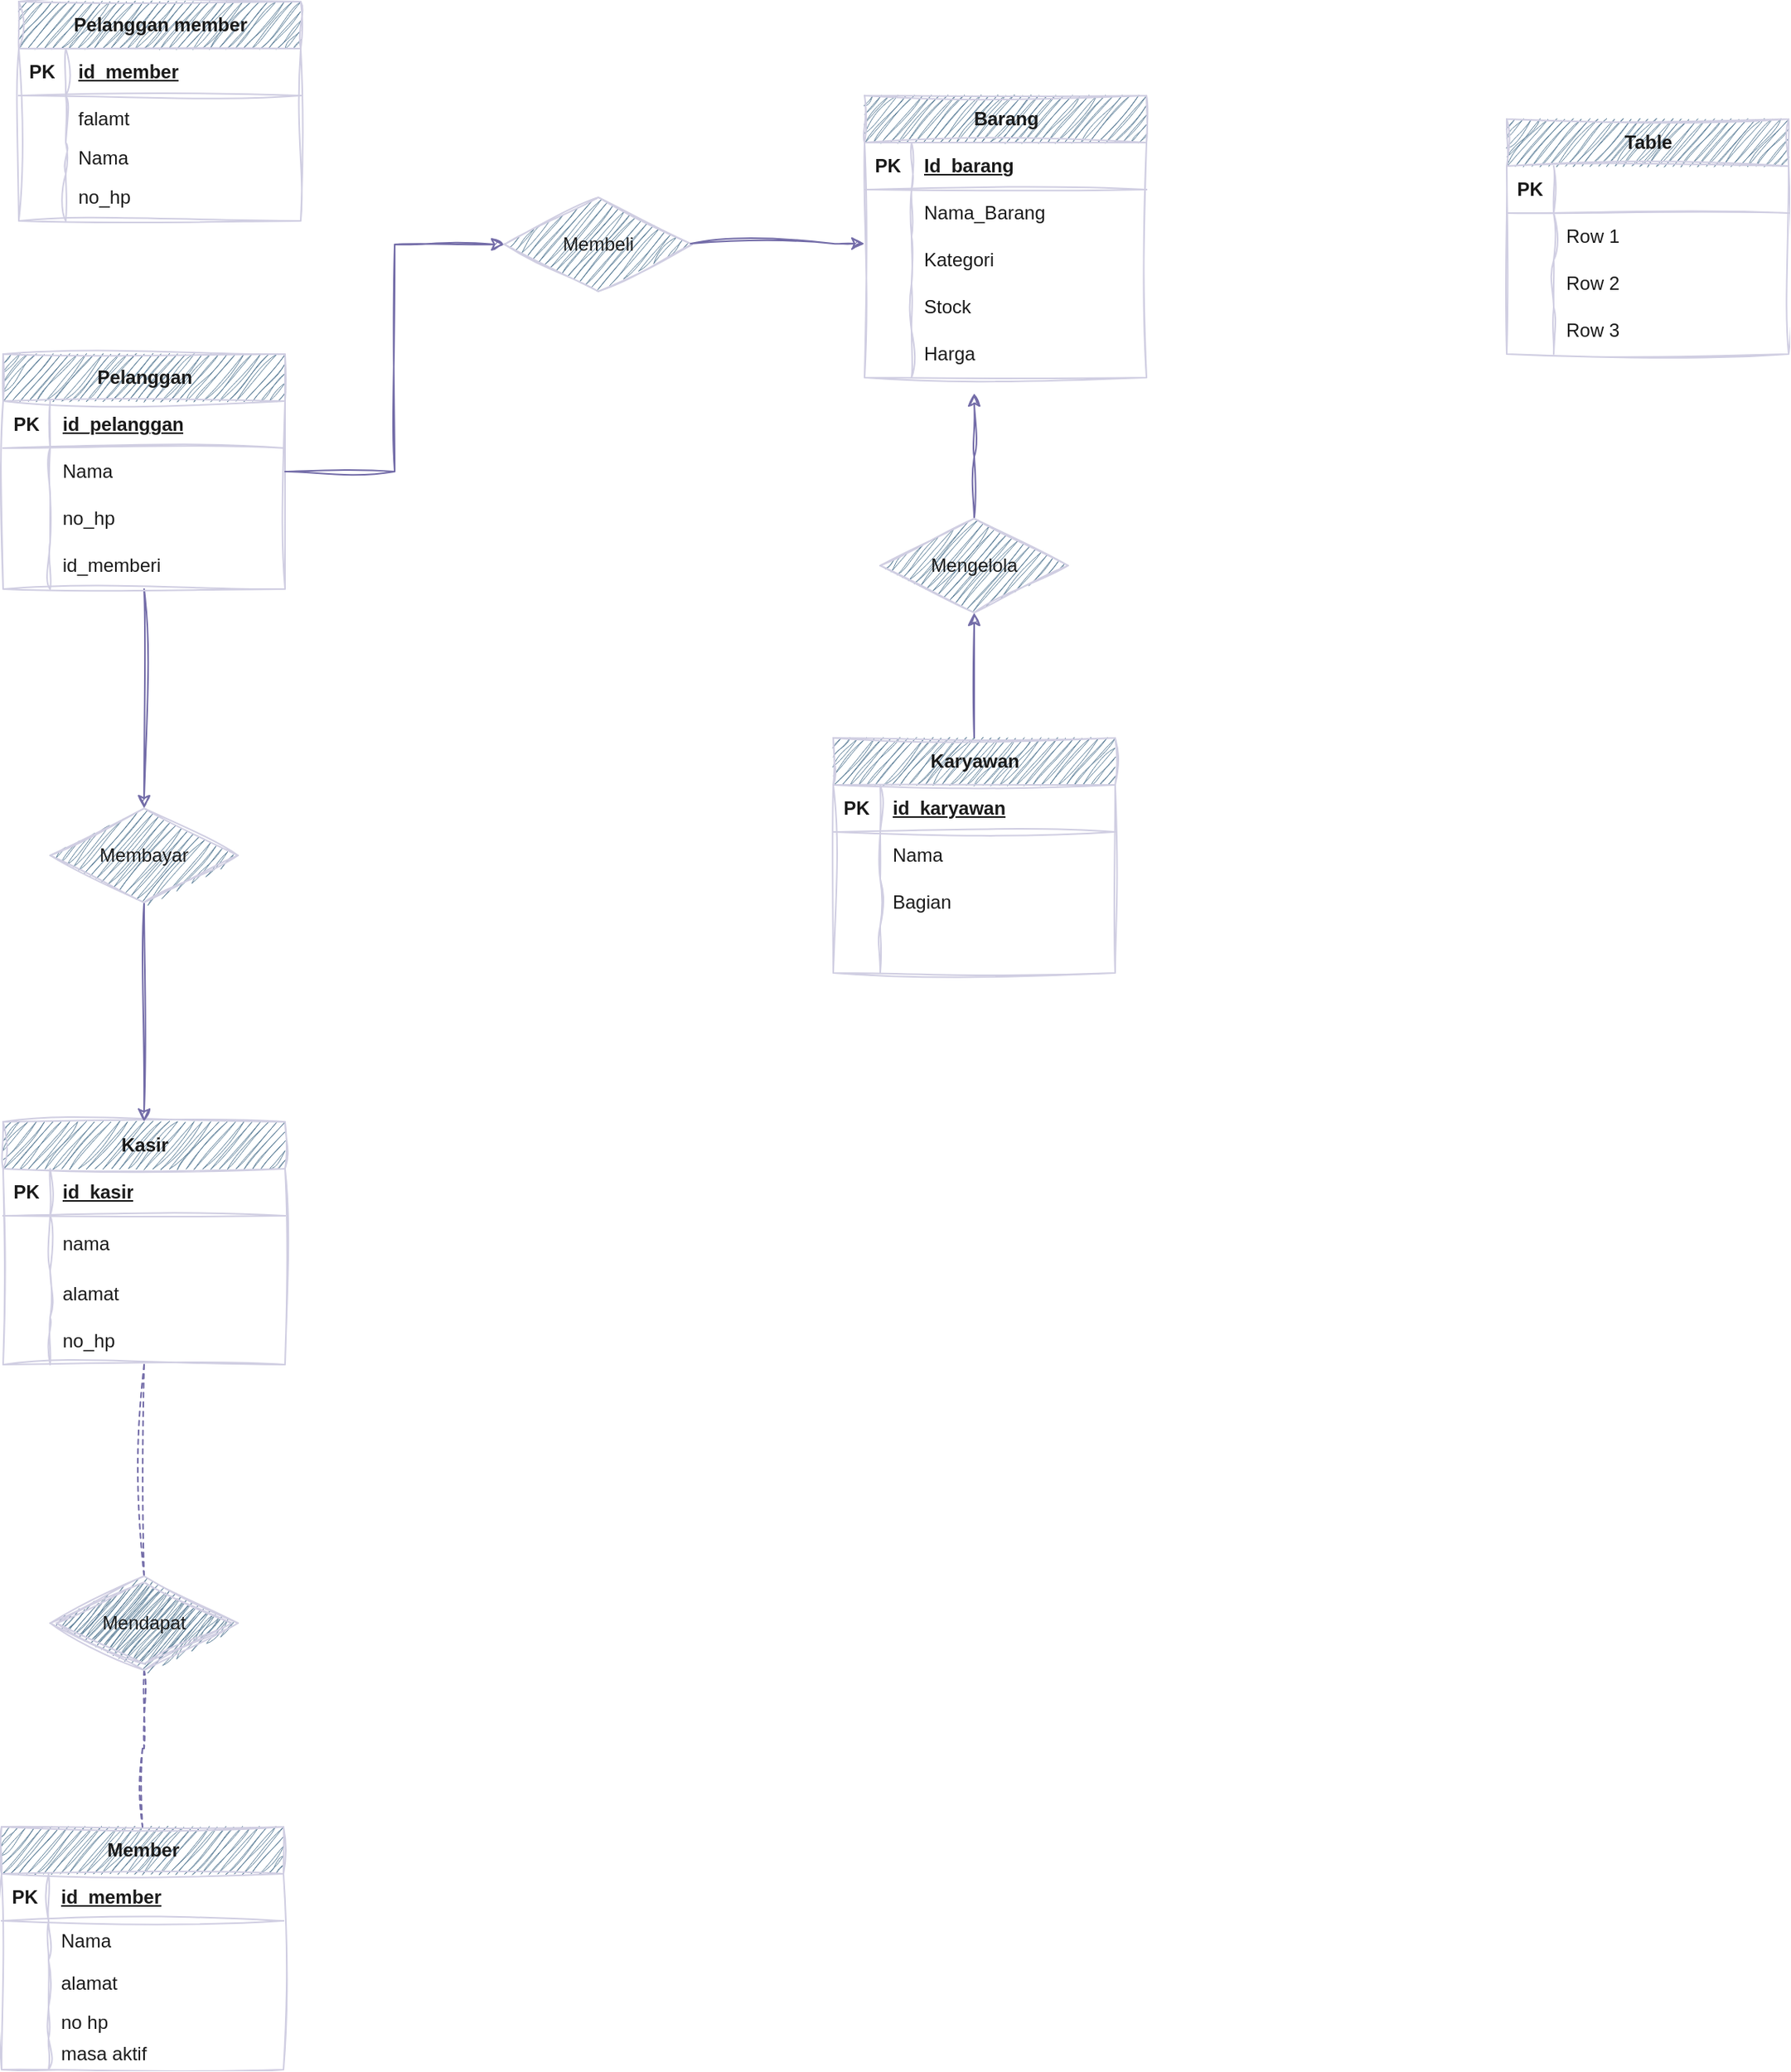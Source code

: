 <mxfile version="22.0.7" type="github">
  <diagram id="R2lEEEUBdFMjLlhIrx00" name="Page-1">
    <mxGraphModel dx="2049" dy="775" grid="1" gridSize="10" guides="1" tooltips="1" connect="1" arrows="1" fold="1" page="1" pageScale="1" pageWidth="850" pageHeight="1100" math="0" shadow="0" extFonts="Permanent Marker^https://fonts.googleapis.com/css?family=Permanent+Marker">
      <root>
        <mxCell id="0" />
        <mxCell id="1" parent="0" />
        <mxCell id="NDoaRNZNu5I7XUU-B8cY-81" style="edgeStyle=orthogonalEdgeStyle;rounded=0;orthogonalLoop=1;jettySize=auto;html=1;entryX=0.5;entryY=0;entryDx=0;entryDy=0;sketch=1;curveFitting=1;jiggle=2;labelBackgroundColor=none;strokeColor=#736CA8;fontColor=default;" edge="1" parent="1" source="NDoaRNZNu5I7XUU-B8cY-1" target="NDoaRNZNu5I7XUU-B8cY-80">
          <mxGeometry relative="1" as="geometry" />
        </mxCell>
        <mxCell id="NDoaRNZNu5I7XUU-B8cY-1" value="Pelanggan" style="shape=table;startSize=30;container=1;collapsible=1;childLayout=tableLayout;fixedRows=1;rowLines=0;fontStyle=1;align=center;resizeLast=1;html=1;sketch=1;curveFitting=1;jiggle=2;labelBackgroundColor=none;fillColor=#5D7F99;strokeColor=#D0CEE2;fontColor=#1A1A1A;" vertex="1" parent="1">
          <mxGeometry x="30" y="255" width="180" height="150" as="geometry" />
        </mxCell>
        <mxCell id="NDoaRNZNu5I7XUU-B8cY-2" value="" style="shape=tableRow;horizontal=0;startSize=0;swimlaneHead=0;swimlaneBody=0;fillColor=none;collapsible=0;dropTarget=0;points=[[0,0.5],[1,0.5]];portConstraint=eastwest;top=0;left=0;right=0;bottom=1;sketch=1;curveFitting=1;jiggle=2;labelBackgroundColor=none;strokeColor=#D0CEE2;fontColor=#1A1A1A;" vertex="1" parent="NDoaRNZNu5I7XUU-B8cY-1">
          <mxGeometry y="30" width="180" height="30" as="geometry" />
        </mxCell>
        <mxCell id="NDoaRNZNu5I7XUU-B8cY-3" value="PK" style="shape=partialRectangle;connectable=0;fillColor=none;top=0;left=0;bottom=0;right=0;fontStyle=1;overflow=hidden;whiteSpace=wrap;html=1;sketch=1;curveFitting=1;jiggle=2;labelBackgroundColor=none;strokeColor=#D0CEE2;fontColor=#1A1A1A;" vertex="1" parent="NDoaRNZNu5I7XUU-B8cY-2">
          <mxGeometry width="30" height="30" as="geometry">
            <mxRectangle width="30" height="30" as="alternateBounds" />
          </mxGeometry>
        </mxCell>
        <mxCell id="NDoaRNZNu5I7XUU-B8cY-4" value="id_pelanggan" style="shape=partialRectangle;connectable=0;fillColor=none;top=0;left=0;bottom=0;right=0;align=left;spacingLeft=6;fontStyle=5;overflow=hidden;whiteSpace=wrap;html=1;sketch=1;curveFitting=1;jiggle=2;labelBackgroundColor=none;strokeColor=#D0CEE2;fontColor=#1A1A1A;" vertex="1" parent="NDoaRNZNu5I7XUU-B8cY-2">
          <mxGeometry x="30" width="150" height="30" as="geometry">
            <mxRectangle width="150" height="30" as="alternateBounds" />
          </mxGeometry>
        </mxCell>
        <mxCell id="NDoaRNZNu5I7XUU-B8cY-5" value="" style="shape=tableRow;horizontal=0;startSize=0;swimlaneHead=0;swimlaneBody=0;fillColor=none;collapsible=0;dropTarget=0;points=[[0,0.5],[1,0.5]];portConstraint=eastwest;top=0;left=0;right=0;bottom=0;sketch=1;curveFitting=1;jiggle=2;labelBackgroundColor=none;strokeColor=#D0CEE2;fontColor=#1A1A1A;" vertex="1" parent="NDoaRNZNu5I7XUU-B8cY-1">
          <mxGeometry y="60" width="180" height="30" as="geometry" />
        </mxCell>
        <mxCell id="NDoaRNZNu5I7XUU-B8cY-6" value="" style="shape=partialRectangle;connectable=0;fillColor=none;top=0;left=0;bottom=0;right=0;editable=1;overflow=hidden;whiteSpace=wrap;html=1;sketch=1;curveFitting=1;jiggle=2;labelBackgroundColor=none;strokeColor=#D0CEE2;fontColor=#1A1A1A;" vertex="1" parent="NDoaRNZNu5I7XUU-B8cY-5">
          <mxGeometry width="30" height="30" as="geometry">
            <mxRectangle width="30" height="30" as="alternateBounds" />
          </mxGeometry>
        </mxCell>
        <mxCell id="NDoaRNZNu5I7XUU-B8cY-7" value="Nama" style="shape=partialRectangle;connectable=0;fillColor=none;top=0;left=0;bottom=0;right=0;align=left;spacingLeft=6;overflow=hidden;whiteSpace=wrap;html=1;sketch=1;curveFitting=1;jiggle=2;labelBackgroundColor=none;strokeColor=#D0CEE2;fontColor=#1A1A1A;" vertex="1" parent="NDoaRNZNu5I7XUU-B8cY-5">
          <mxGeometry x="30" width="150" height="30" as="geometry">
            <mxRectangle width="150" height="30" as="alternateBounds" />
          </mxGeometry>
        </mxCell>
        <mxCell id="NDoaRNZNu5I7XUU-B8cY-8" value="" style="shape=tableRow;horizontal=0;startSize=0;swimlaneHead=0;swimlaneBody=0;fillColor=none;collapsible=0;dropTarget=0;points=[[0,0.5],[1,0.5]];portConstraint=eastwest;top=0;left=0;right=0;bottom=0;sketch=1;curveFitting=1;jiggle=2;labelBackgroundColor=none;strokeColor=#D0CEE2;fontColor=#1A1A1A;" vertex="1" parent="NDoaRNZNu5I7XUU-B8cY-1">
          <mxGeometry y="90" width="180" height="30" as="geometry" />
        </mxCell>
        <mxCell id="NDoaRNZNu5I7XUU-B8cY-9" value="" style="shape=partialRectangle;connectable=0;fillColor=none;top=0;left=0;bottom=0;right=0;editable=1;overflow=hidden;whiteSpace=wrap;html=1;sketch=1;curveFitting=1;jiggle=2;labelBackgroundColor=none;strokeColor=#D0CEE2;fontColor=#1A1A1A;" vertex="1" parent="NDoaRNZNu5I7XUU-B8cY-8">
          <mxGeometry width="30" height="30" as="geometry">
            <mxRectangle width="30" height="30" as="alternateBounds" />
          </mxGeometry>
        </mxCell>
        <mxCell id="NDoaRNZNu5I7XUU-B8cY-10" value="no_hp" style="shape=partialRectangle;connectable=0;fillColor=none;top=0;left=0;bottom=0;right=0;align=left;spacingLeft=6;overflow=hidden;whiteSpace=wrap;html=1;sketch=1;curveFitting=1;jiggle=2;labelBackgroundColor=none;strokeColor=#D0CEE2;fontColor=#1A1A1A;" vertex="1" parent="NDoaRNZNu5I7XUU-B8cY-8">
          <mxGeometry x="30" width="150" height="30" as="geometry">
            <mxRectangle width="150" height="30" as="alternateBounds" />
          </mxGeometry>
        </mxCell>
        <mxCell id="NDoaRNZNu5I7XUU-B8cY-11" value="" style="shape=tableRow;horizontal=0;startSize=0;swimlaneHead=0;swimlaneBody=0;fillColor=none;collapsible=0;dropTarget=0;points=[[0,0.5],[1,0.5]];portConstraint=eastwest;top=0;left=0;right=0;bottom=0;sketch=1;curveFitting=1;jiggle=2;labelBackgroundColor=none;strokeColor=#D0CEE2;fontColor=#1A1A1A;" vertex="1" parent="NDoaRNZNu5I7XUU-B8cY-1">
          <mxGeometry y="120" width="180" height="30" as="geometry" />
        </mxCell>
        <mxCell id="NDoaRNZNu5I7XUU-B8cY-12" value="" style="shape=partialRectangle;connectable=0;fillColor=none;top=0;left=0;bottom=0;right=0;editable=1;overflow=hidden;whiteSpace=wrap;html=1;sketch=1;curveFitting=1;jiggle=2;labelBackgroundColor=none;strokeColor=#D0CEE2;fontColor=#1A1A1A;" vertex="1" parent="NDoaRNZNu5I7XUU-B8cY-11">
          <mxGeometry width="30" height="30" as="geometry">
            <mxRectangle width="30" height="30" as="alternateBounds" />
          </mxGeometry>
        </mxCell>
        <mxCell id="NDoaRNZNu5I7XUU-B8cY-13" value="id_memberi" style="shape=partialRectangle;connectable=0;fillColor=none;top=0;left=0;bottom=0;right=0;align=left;spacingLeft=6;overflow=hidden;whiteSpace=wrap;html=1;sketch=1;curveFitting=1;jiggle=2;labelBackgroundColor=none;strokeColor=#D0CEE2;fontColor=#1A1A1A;" vertex="1" parent="NDoaRNZNu5I7XUU-B8cY-11">
          <mxGeometry x="30" width="150" height="30" as="geometry">
            <mxRectangle width="150" height="30" as="alternateBounds" />
          </mxGeometry>
        </mxCell>
        <mxCell id="NDoaRNZNu5I7XUU-B8cY-64" style="edgeStyle=orthogonalEdgeStyle;rounded=0;orthogonalLoop=1;jettySize=auto;html=1;sketch=1;curveFitting=1;jiggle=2;labelBackgroundColor=none;strokeColor=#736CA8;fontColor=default;" edge="1" parent="1" source="NDoaRNZNu5I7XUU-B8cY-14" target="NDoaRNZNu5I7XUU-B8cY-44">
          <mxGeometry relative="1" as="geometry" />
        </mxCell>
        <mxCell id="NDoaRNZNu5I7XUU-B8cY-14" value="Karyawan" style="shape=table;startSize=30;container=1;collapsible=1;childLayout=tableLayout;fixedRows=1;rowLines=0;fontStyle=1;align=center;resizeLast=1;html=1;sketch=1;curveFitting=1;jiggle=2;labelBackgroundColor=none;fillColor=#5D7F99;strokeColor=#D0CEE2;fontColor=#1A1A1A;" vertex="1" parent="1">
          <mxGeometry x="560" y="500" width="180" height="150" as="geometry" />
        </mxCell>
        <mxCell id="NDoaRNZNu5I7XUU-B8cY-15" value="" style="shape=tableRow;horizontal=0;startSize=0;swimlaneHead=0;swimlaneBody=0;fillColor=none;collapsible=0;dropTarget=0;points=[[0,0.5],[1,0.5]];portConstraint=eastwest;top=0;left=0;right=0;bottom=1;sketch=1;curveFitting=1;jiggle=2;labelBackgroundColor=none;strokeColor=#D0CEE2;fontColor=#1A1A1A;" vertex="1" parent="NDoaRNZNu5I7XUU-B8cY-14">
          <mxGeometry y="30" width="180" height="30" as="geometry" />
        </mxCell>
        <mxCell id="NDoaRNZNu5I7XUU-B8cY-16" value="PK" style="shape=partialRectangle;connectable=0;fillColor=none;top=0;left=0;bottom=0;right=0;fontStyle=1;overflow=hidden;whiteSpace=wrap;html=1;sketch=1;curveFitting=1;jiggle=2;labelBackgroundColor=none;strokeColor=#D0CEE2;fontColor=#1A1A1A;" vertex="1" parent="NDoaRNZNu5I7XUU-B8cY-15">
          <mxGeometry width="30" height="30" as="geometry">
            <mxRectangle width="30" height="30" as="alternateBounds" />
          </mxGeometry>
        </mxCell>
        <mxCell id="NDoaRNZNu5I7XUU-B8cY-17" value="id_karyawan" style="shape=partialRectangle;connectable=0;fillColor=none;top=0;left=0;bottom=0;right=0;align=left;spacingLeft=6;fontStyle=5;overflow=hidden;whiteSpace=wrap;html=1;sketch=1;curveFitting=1;jiggle=2;labelBackgroundColor=none;strokeColor=#D0CEE2;fontColor=#1A1A1A;" vertex="1" parent="NDoaRNZNu5I7XUU-B8cY-15">
          <mxGeometry x="30" width="150" height="30" as="geometry">
            <mxRectangle width="150" height="30" as="alternateBounds" />
          </mxGeometry>
        </mxCell>
        <mxCell id="NDoaRNZNu5I7XUU-B8cY-18" value="" style="shape=tableRow;horizontal=0;startSize=0;swimlaneHead=0;swimlaneBody=0;fillColor=none;collapsible=0;dropTarget=0;points=[[0,0.5],[1,0.5]];portConstraint=eastwest;top=0;left=0;right=0;bottom=0;sketch=1;curveFitting=1;jiggle=2;labelBackgroundColor=none;strokeColor=#D0CEE2;fontColor=#1A1A1A;" vertex="1" parent="NDoaRNZNu5I7XUU-B8cY-14">
          <mxGeometry y="60" width="180" height="30" as="geometry" />
        </mxCell>
        <mxCell id="NDoaRNZNu5I7XUU-B8cY-19" value="" style="shape=partialRectangle;connectable=0;fillColor=none;top=0;left=0;bottom=0;right=0;editable=1;overflow=hidden;whiteSpace=wrap;html=1;sketch=1;curveFitting=1;jiggle=2;labelBackgroundColor=none;strokeColor=#D0CEE2;fontColor=#1A1A1A;" vertex="1" parent="NDoaRNZNu5I7XUU-B8cY-18">
          <mxGeometry width="30" height="30" as="geometry">
            <mxRectangle width="30" height="30" as="alternateBounds" />
          </mxGeometry>
        </mxCell>
        <mxCell id="NDoaRNZNu5I7XUU-B8cY-20" value="Nama" style="shape=partialRectangle;connectable=0;fillColor=none;top=0;left=0;bottom=0;right=0;align=left;spacingLeft=6;overflow=hidden;whiteSpace=wrap;html=1;sketch=1;curveFitting=1;jiggle=2;labelBackgroundColor=none;strokeColor=#D0CEE2;fontColor=#1A1A1A;" vertex="1" parent="NDoaRNZNu5I7XUU-B8cY-18">
          <mxGeometry x="30" width="150" height="30" as="geometry">
            <mxRectangle width="150" height="30" as="alternateBounds" />
          </mxGeometry>
        </mxCell>
        <mxCell id="NDoaRNZNu5I7XUU-B8cY-21" value="" style="shape=tableRow;horizontal=0;startSize=0;swimlaneHead=0;swimlaneBody=0;fillColor=none;collapsible=0;dropTarget=0;points=[[0,0.5],[1,0.5]];portConstraint=eastwest;top=0;left=0;right=0;bottom=0;sketch=1;curveFitting=1;jiggle=2;labelBackgroundColor=none;strokeColor=#D0CEE2;fontColor=#1A1A1A;" vertex="1" parent="NDoaRNZNu5I7XUU-B8cY-14">
          <mxGeometry y="90" width="180" height="30" as="geometry" />
        </mxCell>
        <mxCell id="NDoaRNZNu5I7XUU-B8cY-22" value="" style="shape=partialRectangle;connectable=0;fillColor=none;top=0;left=0;bottom=0;right=0;editable=1;overflow=hidden;whiteSpace=wrap;html=1;sketch=1;curveFitting=1;jiggle=2;labelBackgroundColor=none;strokeColor=#D0CEE2;fontColor=#1A1A1A;" vertex="1" parent="NDoaRNZNu5I7XUU-B8cY-21">
          <mxGeometry width="30" height="30" as="geometry">
            <mxRectangle width="30" height="30" as="alternateBounds" />
          </mxGeometry>
        </mxCell>
        <mxCell id="NDoaRNZNu5I7XUU-B8cY-23" value="Bagian" style="shape=partialRectangle;connectable=0;fillColor=none;top=0;left=0;bottom=0;right=0;align=left;spacingLeft=6;overflow=hidden;whiteSpace=wrap;html=1;sketch=1;curveFitting=1;jiggle=2;labelBackgroundColor=none;strokeColor=#D0CEE2;fontColor=#1A1A1A;" vertex="1" parent="NDoaRNZNu5I7XUU-B8cY-21">
          <mxGeometry x="30" width="150" height="30" as="geometry">
            <mxRectangle width="150" height="30" as="alternateBounds" />
          </mxGeometry>
        </mxCell>
        <mxCell id="NDoaRNZNu5I7XUU-B8cY-24" value="" style="shape=tableRow;horizontal=0;startSize=0;swimlaneHead=0;swimlaneBody=0;fillColor=none;collapsible=0;dropTarget=0;points=[[0,0.5],[1,0.5]];portConstraint=eastwest;top=0;left=0;right=0;bottom=0;sketch=1;curveFitting=1;jiggle=2;labelBackgroundColor=none;strokeColor=#D0CEE2;fontColor=#1A1A1A;" vertex="1" parent="NDoaRNZNu5I7XUU-B8cY-14">
          <mxGeometry y="120" width="180" height="30" as="geometry" />
        </mxCell>
        <mxCell id="NDoaRNZNu5I7XUU-B8cY-25" value="" style="shape=partialRectangle;connectable=0;fillColor=none;top=0;left=0;bottom=0;right=0;editable=1;overflow=hidden;whiteSpace=wrap;html=1;sketch=1;curveFitting=1;jiggle=2;labelBackgroundColor=none;strokeColor=#D0CEE2;fontColor=#1A1A1A;" vertex="1" parent="NDoaRNZNu5I7XUU-B8cY-24">
          <mxGeometry width="30" height="30" as="geometry">
            <mxRectangle width="30" height="30" as="alternateBounds" />
          </mxGeometry>
        </mxCell>
        <mxCell id="NDoaRNZNu5I7XUU-B8cY-26" value="" style="shape=partialRectangle;connectable=0;fillColor=none;top=0;left=0;bottom=0;right=0;align=left;spacingLeft=6;overflow=hidden;whiteSpace=wrap;html=1;sketch=1;curveFitting=1;jiggle=2;labelBackgroundColor=none;strokeColor=#D0CEE2;fontColor=#1A1A1A;" vertex="1" parent="NDoaRNZNu5I7XUU-B8cY-24">
          <mxGeometry x="30" width="150" height="30" as="geometry">
            <mxRectangle width="150" height="30" as="alternateBounds" />
          </mxGeometry>
        </mxCell>
        <mxCell id="NDoaRNZNu5I7XUU-B8cY-27" value="Barang" style="shape=table;startSize=30;container=1;collapsible=1;childLayout=tableLayout;fixedRows=1;rowLines=0;fontStyle=1;align=center;resizeLast=1;html=1;sketch=1;curveFitting=1;jiggle=2;labelBackgroundColor=none;fillColor=#5D7F99;strokeColor=#D0CEE2;fontColor=#1A1A1A;" vertex="1" parent="1">
          <mxGeometry x="580" y="90" width="180" height="180" as="geometry" />
        </mxCell>
        <mxCell id="NDoaRNZNu5I7XUU-B8cY-28" value="" style="shape=tableRow;horizontal=0;startSize=0;swimlaneHead=0;swimlaneBody=0;fillColor=none;collapsible=0;dropTarget=0;points=[[0,0.5],[1,0.5]];portConstraint=eastwest;top=0;left=0;right=0;bottom=1;sketch=1;curveFitting=1;jiggle=2;labelBackgroundColor=none;strokeColor=#D0CEE2;fontColor=#1A1A1A;" vertex="1" parent="NDoaRNZNu5I7XUU-B8cY-27">
          <mxGeometry y="30" width="180" height="30" as="geometry" />
        </mxCell>
        <mxCell id="NDoaRNZNu5I7XUU-B8cY-29" value="PK" style="shape=partialRectangle;connectable=0;fillColor=none;top=0;left=0;bottom=0;right=0;fontStyle=1;overflow=hidden;whiteSpace=wrap;html=1;sketch=1;curveFitting=1;jiggle=2;labelBackgroundColor=none;strokeColor=#D0CEE2;fontColor=#1A1A1A;" vertex="1" parent="NDoaRNZNu5I7XUU-B8cY-28">
          <mxGeometry width="30" height="30" as="geometry">
            <mxRectangle width="30" height="30" as="alternateBounds" />
          </mxGeometry>
        </mxCell>
        <mxCell id="NDoaRNZNu5I7XUU-B8cY-30" value="Id_barang" style="shape=partialRectangle;connectable=0;fillColor=none;top=0;left=0;bottom=0;right=0;align=left;spacingLeft=6;fontStyle=5;overflow=hidden;whiteSpace=wrap;html=1;sketch=1;curveFitting=1;jiggle=2;labelBackgroundColor=none;strokeColor=#D0CEE2;fontColor=#1A1A1A;" vertex="1" parent="NDoaRNZNu5I7XUU-B8cY-28">
          <mxGeometry x="30" width="150" height="30" as="geometry">
            <mxRectangle width="150" height="30" as="alternateBounds" />
          </mxGeometry>
        </mxCell>
        <mxCell id="NDoaRNZNu5I7XUU-B8cY-31" value="" style="shape=tableRow;horizontal=0;startSize=0;swimlaneHead=0;swimlaneBody=0;fillColor=none;collapsible=0;dropTarget=0;points=[[0,0.5],[1,0.5]];portConstraint=eastwest;top=0;left=0;right=0;bottom=0;sketch=1;curveFitting=1;jiggle=2;labelBackgroundColor=none;strokeColor=#D0CEE2;fontColor=#1A1A1A;" vertex="1" parent="NDoaRNZNu5I7XUU-B8cY-27">
          <mxGeometry y="60" width="180" height="30" as="geometry" />
        </mxCell>
        <mxCell id="NDoaRNZNu5I7XUU-B8cY-32" value="" style="shape=partialRectangle;connectable=0;fillColor=none;top=0;left=0;bottom=0;right=0;editable=1;overflow=hidden;whiteSpace=wrap;html=1;sketch=1;curveFitting=1;jiggle=2;labelBackgroundColor=none;strokeColor=#D0CEE2;fontColor=#1A1A1A;" vertex="1" parent="NDoaRNZNu5I7XUU-B8cY-31">
          <mxGeometry width="30" height="30" as="geometry">
            <mxRectangle width="30" height="30" as="alternateBounds" />
          </mxGeometry>
        </mxCell>
        <mxCell id="NDoaRNZNu5I7XUU-B8cY-33" value="Nama_Barang" style="shape=partialRectangle;connectable=0;fillColor=none;top=0;left=0;bottom=0;right=0;align=left;spacingLeft=6;overflow=hidden;whiteSpace=wrap;html=1;sketch=1;curveFitting=1;jiggle=2;labelBackgroundColor=none;strokeColor=#D0CEE2;fontColor=#1A1A1A;" vertex="1" parent="NDoaRNZNu5I7XUU-B8cY-31">
          <mxGeometry x="30" width="150" height="30" as="geometry">
            <mxRectangle width="150" height="30" as="alternateBounds" />
          </mxGeometry>
        </mxCell>
        <mxCell id="NDoaRNZNu5I7XUU-B8cY-34" value="" style="shape=tableRow;horizontal=0;startSize=0;swimlaneHead=0;swimlaneBody=0;fillColor=none;collapsible=0;dropTarget=0;points=[[0,0.5],[1,0.5]];portConstraint=eastwest;top=0;left=0;right=0;bottom=0;sketch=1;curveFitting=1;jiggle=2;labelBackgroundColor=none;strokeColor=#D0CEE2;fontColor=#1A1A1A;" vertex="1" parent="NDoaRNZNu5I7XUU-B8cY-27">
          <mxGeometry y="90" width="180" height="30" as="geometry" />
        </mxCell>
        <mxCell id="NDoaRNZNu5I7XUU-B8cY-35" value="" style="shape=partialRectangle;connectable=0;fillColor=none;top=0;left=0;bottom=0;right=0;editable=1;overflow=hidden;whiteSpace=wrap;html=1;sketch=1;curveFitting=1;jiggle=2;labelBackgroundColor=none;strokeColor=#D0CEE2;fontColor=#1A1A1A;" vertex="1" parent="NDoaRNZNu5I7XUU-B8cY-34">
          <mxGeometry width="30" height="30" as="geometry">
            <mxRectangle width="30" height="30" as="alternateBounds" />
          </mxGeometry>
        </mxCell>
        <mxCell id="NDoaRNZNu5I7XUU-B8cY-36" value="Kategori" style="shape=partialRectangle;connectable=0;fillColor=none;top=0;left=0;bottom=0;right=0;align=left;spacingLeft=6;overflow=hidden;whiteSpace=wrap;html=1;sketch=1;curveFitting=1;jiggle=2;labelBackgroundColor=none;strokeColor=#D0CEE2;fontColor=#1A1A1A;" vertex="1" parent="NDoaRNZNu5I7XUU-B8cY-34">
          <mxGeometry x="30" width="150" height="30" as="geometry">
            <mxRectangle width="150" height="30" as="alternateBounds" />
          </mxGeometry>
        </mxCell>
        <mxCell id="NDoaRNZNu5I7XUU-B8cY-37" value="" style="shape=tableRow;horizontal=0;startSize=0;swimlaneHead=0;swimlaneBody=0;fillColor=none;collapsible=0;dropTarget=0;points=[[0,0.5],[1,0.5]];portConstraint=eastwest;top=0;left=0;right=0;bottom=0;sketch=1;curveFitting=1;jiggle=2;labelBackgroundColor=none;strokeColor=#D0CEE2;fontColor=#1A1A1A;" vertex="1" parent="NDoaRNZNu5I7XUU-B8cY-27">
          <mxGeometry y="120" width="180" height="30" as="geometry" />
        </mxCell>
        <mxCell id="NDoaRNZNu5I7XUU-B8cY-38" value="" style="shape=partialRectangle;connectable=0;fillColor=none;top=0;left=0;bottom=0;right=0;editable=1;overflow=hidden;whiteSpace=wrap;html=1;sketch=1;curveFitting=1;jiggle=2;labelBackgroundColor=none;strokeColor=#D0CEE2;fontColor=#1A1A1A;" vertex="1" parent="NDoaRNZNu5I7XUU-B8cY-37">
          <mxGeometry width="30" height="30" as="geometry">
            <mxRectangle width="30" height="30" as="alternateBounds" />
          </mxGeometry>
        </mxCell>
        <mxCell id="NDoaRNZNu5I7XUU-B8cY-39" value="Stock" style="shape=partialRectangle;connectable=0;fillColor=none;top=0;left=0;bottom=0;right=0;align=left;spacingLeft=6;overflow=hidden;whiteSpace=wrap;html=1;sketch=1;curveFitting=1;jiggle=2;labelBackgroundColor=none;strokeColor=#D0CEE2;fontColor=#1A1A1A;" vertex="1" parent="NDoaRNZNu5I7XUU-B8cY-37">
          <mxGeometry x="30" width="150" height="30" as="geometry">
            <mxRectangle width="150" height="30" as="alternateBounds" />
          </mxGeometry>
        </mxCell>
        <mxCell id="NDoaRNZNu5I7XUU-B8cY-40" value="" style="shape=tableRow;horizontal=0;startSize=0;swimlaneHead=0;swimlaneBody=0;fillColor=none;collapsible=0;dropTarget=0;points=[[0,0.5],[1,0.5]];portConstraint=eastwest;top=0;left=0;right=0;bottom=0;sketch=1;curveFitting=1;jiggle=2;labelBackgroundColor=none;strokeColor=#D0CEE2;fontColor=#1A1A1A;" vertex="1" parent="NDoaRNZNu5I7XUU-B8cY-27">
          <mxGeometry y="150" width="180" height="30" as="geometry" />
        </mxCell>
        <mxCell id="NDoaRNZNu5I7XUU-B8cY-41" value="" style="shape=partialRectangle;connectable=0;fillColor=none;top=0;left=0;bottom=0;right=0;editable=1;overflow=hidden;whiteSpace=wrap;html=1;sketch=1;curveFitting=1;jiggle=2;labelBackgroundColor=none;strokeColor=#D0CEE2;fontColor=#1A1A1A;" vertex="1" parent="NDoaRNZNu5I7XUU-B8cY-40">
          <mxGeometry width="30" height="30" as="geometry">
            <mxRectangle width="30" height="30" as="alternateBounds" />
          </mxGeometry>
        </mxCell>
        <mxCell id="NDoaRNZNu5I7XUU-B8cY-42" value="Harga" style="shape=partialRectangle;connectable=0;fillColor=none;top=0;left=0;bottom=0;right=0;align=left;spacingLeft=6;overflow=hidden;whiteSpace=wrap;html=1;sketch=1;curveFitting=1;jiggle=2;labelBackgroundColor=none;strokeColor=#D0CEE2;fontColor=#1A1A1A;" vertex="1" parent="NDoaRNZNu5I7XUU-B8cY-40">
          <mxGeometry x="30" width="150" height="30" as="geometry">
            <mxRectangle width="150" height="30" as="alternateBounds" />
          </mxGeometry>
        </mxCell>
        <mxCell id="NDoaRNZNu5I7XUU-B8cY-43" value="Membeli" style="shape=rhombus;perimeter=rhombusPerimeter;whiteSpace=wrap;html=1;align=center;sketch=1;curveFitting=1;jiggle=2;labelBackgroundColor=none;fillColor=#5D7F99;strokeColor=#D0CEE2;fontColor=#1A1A1A;" vertex="1" parent="1">
          <mxGeometry x="350" y="155" width="120" height="60" as="geometry" />
        </mxCell>
        <mxCell id="NDoaRNZNu5I7XUU-B8cY-65" style="edgeStyle=orthogonalEdgeStyle;rounded=0;orthogonalLoop=1;jettySize=auto;html=1;sketch=1;curveFitting=1;jiggle=2;labelBackgroundColor=none;strokeColor=#736CA8;fontColor=default;" edge="1" parent="1" source="NDoaRNZNu5I7XUU-B8cY-44">
          <mxGeometry relative="1" as="geometry">
            <mxPoint x="650" y="280.0" as="targetPoint" />
          </mxGeometry>
        </mxCell>
        <mxCell id="NDoaRNZNu5I7XUU-B8cY-44" value="Mengelola" style="shape=rhombus;perimeter=rhombusPerimeter;whiteSpace=wrap;html=1;align=center;sketch=1;curveFitting=1;jiggle=2;labelBackgroundColor=none;fillColor=#5D7F99;strokeColor=#D0CEE2;fontColor=#1A1A1A;" vertex="1" parent="1">
          <mxGeometry x="590" y="360" width="120" height="60" as="geometry" />
        </mxCell>
        <mxCell id="NDoaRNZNu5I7XUU-B8cY-59" style="edgeStyle=orthogonalEdgeStyle;rounded=0;orthogonalLoop=1;jettySize=auto;html=1;entryX=0;entryY=0.5;entryDx=0;entryDy=0;sketch=1;curveFitting=1;jiggle=2;labelBackgroundColor=none;strokeColor=#736CA8;fontColor=default;" edge="1" parent="1" source="NDoaRNZNu5I7XUU-B8cY-5" target="NDoaRNZNu5I7XUU-B8cY-43">
          <mxGeometry relative="1" as="geometry" />
        </mxCell>
        <mxCell id="NDoaRNZNu5I7XUU-B8cY-66" style="edgeStyle=orthogonalEdgeStyle;rounded=0;orthogonalLoop=1;jettySize=auto;html=1;entryX=0;entryY=0.15;entryDx=0;entryDy=0;entryPerimeter=0;sketch=1;curveFitting=1;jiggle=2;labelBackgroundColor=none;strokeColor=#736CA8;fontColor=default;" edge="1" parent="1" source="NDoaRNZNu5I7XUU-B8cY-43" target="NDoaRNZNu5I7XUU-B8cY-34">
          <mxGeometry relative="1" as="geometry">
            <Array as="points">
              <mxPoint x="560" y="185" />
            </Array>
          </mxGeometry>
        </mxCell>
        <mxCell id="NDoaRNZNu5I7XUU-B8cY-97" style="edgeStyle=orthogonalEdgeStyle;rounded=0;orthogonalLoop=1;jettySize=auto;html=1;dashed=1;endArrow=none;endFill=0;sketch=1;curveFitting=1;jiggle=2;labelBackgroundColor=none;strokeColor=#736CA8;fontColor=default;" edge="1" parent="1" source="NDoaRNZNu5I7XUU-B8cY-67" target="NDoaRNZNu5I7XUU-B8cY-96">
          <mxGeometry relative="1" as="geometry" />
        </mxCell>
        <mxCell id="NDoaRNZNu5I7XUU-B8cY-67" value="Kasir" style="shape=table;startSize=30;container=1;collapsible=1;childLayout=tableLayout;fixedRows=1;rowLines=0;fontStyle=1;align=center;resizeLast=1;html=1;sketch=1;curveFitting=1;jiggle=2;labelBackgroundColor=none;fillColor=#5D7F99;strokeColor=#D0CEE2;fontColor=#1A1A1A;" vertex="1" parent="1">
          <mxGeometry x="30" y="745" width="180" height="155" as="geometry" />
        </mxCell>
        <mxCell id="NDoaRNZNu5I7XUU-B8cY-68" value="" style="shape=tableRow;horizontal=0;startSize=0;swimlaneHead=0;swimlaneBody=0;fillColor=none;collapsible=0;dropTarget=0;points=[[0,0.5],[1,0.5]];portConstraint=eastwest;top=0;left=0;right=0;bottom=1;sketch=1;curveFitting=1;jiggle=2;labelBackgroundColor=none;strokeColor=#D0CEE2;fontColor=#1A1A1A;" vertex="1" parent="NDoaRNZNu5I7XUU-B8cY-67">
          <mxGeometry y="30" width="180" height="30" as="geometry" />
        </mxCell>
        <mxCell id="NDoaRNZNu5I7XUU-B8cY-69" value="PK" style="shape=partialRectangle;connectable=0;fillColor=none;top=0;left=0;bottom=0;right=0;fontStyle=1;overflow=hidden;whiteSpace=wrap;html=1;sketch=1;curveFitting=1;jiggle=2;labelBackgroundColor=none;strokeColor=#D0CEE2;fontColor=#1A1A1A;" vertex="1" parent="NDoaRNZNu5I7XUU-B8cY-68">
          <mxGeometry width="30" height="30" as="geometry">
            <mxRectangle width="30" height="30" as="alternateBounds" />
          </mxGeometry>
        </mxCell>
        <mxCell id="NDoaRNZNu5I7XUU-B8cY-70" value="id_kasir" style="shape=partialRectangle;connectable=0;fillColor=none;top=0;left=0;bottom=0;right=0;align=left;spacingLeft=6;fontStyle=5;overflow=hidden;whiteSpace=wrap;html=1;sketch=1;curveFitting=1;jiggle=2;labelBackgroundColor=none;strokeColor=#D0CEE2;fontColor=#1A1A1A;" vertex="1" parent="NDoaRNZNu5I7XUU-B8cY-68">
          <mxGeometry x="30" width="150" height="30" as="geometry">
            <mxRectangle width="150" height="30" as="alternateBounds" />
          </mxGeometry>
        </mxCell>
        <mxCell id="NDoaRNZNu5I7XUU-B8cY-71" value="" style="shape=tableRow;horizontal=0;startSize=0;swimlaneHead=0;swimlaneBody=0;fillColor=none;collapsible=0;dropTarget=0;points=[[0,0.5],[1,0.5]];portConstraint=eastwest;top=0;left=0;right=0;bottom=0;sketch=1;curveFitting=1;jiggle=2;labelBackgroundColor=none;strokeColor=#D0CEE2;fontColor=#1A1A1A;" vertex="1" parent="NDoaRNZNu5I7XUU-B8cY-67">
          <mxGeometry y="60" width="180" height="35" as="geometry" />
        </mxCell>
        <mxCell id="NDoaRNZNu5I7XUU-B8cY-72" value="" style="shape=partialRectangle;connectable=0;fillColor=none;top=0;left=0;bottom=0;right=0;editable=1;overflow=hidden;whiteSpace=wrap;html=1;sketch=1;curveFitting=1;jiggle=2;labelBackgroundColor=none;strokeColor=#D0CEE2;fontColor=#1A1A1A;" vertex="1" parent="NDoaRNZNu5I7XUU-B8cY-71">
          <mxGeometry width="30" height="35" as="geometry">
            <mxRectangle width="30" height="35" as="alternateBounds" />
          </mxGeometry>
        </mxCell>
        <mxCell id="NDoaRNZNu5I7XUU-B8cY-73" value="nama&amp;nbsp;" style="shape=partialRectangle;connectable=0;fillColor=none;top=0;left=0;bottom=0;right=0;align=left;spacingLeft=6;overflow=hidden;whiteSpace=wrap;html=1;sketch=1;curveFitting=1;jiggle=2;labelBackgroundColor=none;strokeColor=#D0CEE2;fontColor=#1A1A1A;" vertex="1" parent="NDoaRNZNu5I7XUU-B8cY-71">
          <mxGeometry x="30" width="150" height="35" as="geometry">
            <mxRectangle width="150" height="35" as="alternateBounds" />
          </mxGeometry>
        </mxCell>
        <mxCell id="NDoaRNZNu5I7XUU-B8cY-74" value="" style="shape=tableRow;horizontal=0;startSize=0;swimlaneHead=0;swimlaneBody=0;fillColor=none;collapsible=0;dropTarget=0;points=[[0,0.5],[1,0.5]];portConstraint=eastwest;top=0;left=0;right=0;bottom=0;sketch=1;curveFitting=1;jiggle=2;labelBackgroundColor=none;strokeColor=#D0CEE2;fontColor=#1A1A1A;" vertex="1" parent="NDoaRNZNu5I7XUU-B8cY-67">
          <mxGeometry y="95" width="180" height="30" as="geometry" />
        </mxCell>
        <mxCell id="NDoaRNZNu5I7XUU-B8cY-75" value="" style="shape=partialRectangle;connectable=0;fillColor=none;top=0;left=0;bottom=0;right=0;editable=1;overflow=hidden;whiteSpace=wrap;html=1;sketch=1;curveFitting=1;jiggle=2;labelBackgroundColor=none;strokeColor=#D0CEE2;fontColor=#1A1A1A;" vertex="1" parent="NDoaRNZNu5I7XUU-B8cY-74">
          <mxGeometry width="30" height="30" as="geometry">
            <mxRectangle width="30" height="30" as="alternateBounds" />
          </mxGeometry>
        </mxCell>
        <mxCell id="NDoaRNZNu5I7XUU-B8cY-76" value="alamat" style="shape=partialRectangle;connectable=0;fillColor=none;top=0;left=0;bottom=0;right=0;align=left;spacingLeft=6;overflow=hidden;whiteSpace=wrap;html=1;sketch=1;curveFitting=1;jiggle=2;labelBackgroundColor=none;strokeColor=#D0CEE2;fontColor=#1A1A1A;" vertex="1" parent="NDoaRNZNu5I7XUU-B8cY-74">
          <mxGeometry x="30" width="150" height="30" as="geometry">
            <mxRectangle width="150" height="30" as="alternateBounds" />
          </mxGeometry>
        </mxCell>
        <mxCell id="NDoaRNZNu5I7XUU-B8cY-77" value="" style="shape=tableRow;horizontal=0;startSize=0;swimlaneHead=0;swimlaneBody=0;fillColor=none;collapsible=0;dropTarget=0;points=[[0,0.5],[1,0.5]];portConstraint=eastwest;top=0;left=0;right=0;bottom=0;sketch=1;curveFitting=1;jiggle=2;labelBackgroundColor=none;strokeColor=#D0CEE2;fontColor=#1A1A1A;" vertex="1" parent="NDoaRNZNu5I7XUU-B8cY-67">
          <mxGeometry y="125" width="180" height="30" as="geometry" />
        </mxCell>
        <mxCell id="NDoaRNZNu5I7XUU-B8cY-78" value="" style="shape=partialRectangle;connectable=0;fillColor=none;top=0;left=0;bottom=0;right=0;editable=1;overflow=hidden;whiteSpace=wrap;html=1;sketch=1;curveFitting=1;jiggle=2;labelBackgroundColor=none;strokeColor=#D0CEE2;fontColor=#1A1A1A;" vertex="1" parent="NDoaRNZNu5I7XUU-B8cY-77">
          <mxGeometry width="30" height="30" as="geometry">
            <mxRectangle width="30" height="30" as="alternateBounds" />
          </mxGeometry>
        </mxCell>
        <mxCell id="NDoaRNZNu5I7XUU-B8cY-79" value="no_hp" style="shape=partialRectangle;connectable=0;fillColor=none;top=0;left=0;bottom=0;right=0;align=left;spacingLeft=6;overflow=hidden;whiteSpace=wrap;html=1;sketch=1;curveFitting=1;jiggle=2;labelBackgroundColor=none;strokeColor=#D0CEE2;fontColor=#1A1A1A;" vertex="1" parent="NDoaRNZNu5I7XUU-B8cY-77">
          <mxGeometry x="30" width="150" height="30" as="geometry">
            <mxRectangle width="150" height="30" as="alternateBounds" />
          </mxGeometry>
        </mxCell>
        <mxCell id="NDoaRNZNu5I7XUU-B8cY-82" style="edgeStyle=orthogonalEdgeStyle;rounded=0;orthogonalLoop=1;jettySize=auto;html=1;sketch=1;curveFitting=1;jiggle=2;labelBackgroundColor=none;strokeColor=#736CA8;fontColor=default;" edge="1" parent="1" source="NDoaRNZNu5I7XUU-B8cY-80" target="NDoaRNZNu5I7XUU-B8cY-67">
          <mxGeometry relative="1" as="geometry" />
        </mxCell>
        <mxCell id="NDoaRNZNu5I7XUU-B8cY-80" value="Membayar" style="shape=rhombus;perimeter=rhombusPerimeter;whiteSpace=wrap;html=1;align=center;sketch=1;curveFitting=1;jiggle=2;labelBackgroundColor=none;fillColor=#5D7F99;strokeColor=#D0CEE2;fontColor=#1A1A1A;" vertex="1" parent="1">
          <mxGeometry x="60" y="545" width="120" height="60" as="geometry" />
        </mxCell>
        <mxCell id="NDoaRNZNu5I7XUU-B8cY-83" value="Member" style="shape=table;startSize=30;container=1;collapsible=1;childLayout=tableLayout;fixedRows=1;rowLines=0;fontStyle=1;align=center;resizeLast=1;html=1;sketch=1;curveFitting=1;jiggle=2;labelBackgroundColor=none;fillColor=#5D7F99;strokeColor=#D0CEE2;fontColor=#1A1A1A;" vertex="1" parent="1">
          <mxGeometry x="29" y="1195" width="180" height="155" as="geometry" />
        </mxCell>
        <mxCell id="NDoaRNZNu5I7XUU-B8cY-84" value="" style="shape=tableRow;horizontal=0;startSize=0;swimlaneHead=0;swimlaneBody=0;fillColor=none;collapsible=0;dropTarget=0;points=[[0,0.5],[1,0.5]];portConstraint=eastwest;top=0;left=0;right=0;bottom=1;sketch=1;curveFitting=1;jiggle=2;labelBackgroundColor=none;strokeColor=#D0CEE2;fontColor=#1A1A1A;" vertex="1" parent="NDoaRNZNu5I7XUU-B8cY-83">
          <mxGeometry y="30" width="180" height="30" as="geometry" />
        </mxCell>
        <mxCell id="NDoaRNZNu5I7XUU-B8cY-85" value="PK" style="shape=partialRectangle;connectable=0;fillColor=none;top=0;left=0;bottom=0;right=0;fontStyle=1;overflow=hidden;whiteSpace=wrap;html=1;sketch=1;curveFitting=1;jiggle=2;labelBackgroundColor=none;strokeColor=#D0CEE2;fontColor=#1A1A1A;" vertex="1" parent="NDoaRNZNu5I7XUU-B8cY-84">
          <mxGeometry width="30" height="30" as="geometry">
            <mxRectangle width="30" height="30" as="alternateBounds" />
          </mxGeometry>
        </mxCell>
        <mxCell id="NDoaRNZNu5I7XUU-B8cY-86" value="id_member" style="shape=partialRectangle;connectable=0;fillColor=none;top=0;left=0;bottom=0;right=0;align=left;spacingLeft=6;fontStyle=5;overflow=hidden;whiteSpace=wrap;html=1;sketch=1;curveFitting=1;jiggle=2;labelBackgroundColor=none;strokeColor=#D0CEE2;fontColor=#1A1A1A;" vertex="1" parent="NDoaRNZNu5I7XUU-B8cY-84">
          <mxGeometry x="30" width="150" height="30" as="geometry">
            <mxRectangle width="150" height="30" as="alternateBounds" />
          </mxGeometry>
        </mxCell>
        <mxCell id="NDoaRNZNu5I7XUU-B8cY-87" value="" style="shape=tableRow;horizontal=0;startSize=0;swimlaneHead=0;swimlaneBody=0;fillColor=none;collapsible=0;dropTarget=0;points=[[0,0.5],[1,0.5]];portConstraint=eastwest;top=0;left=0;right=0;bottom=0;sketch=1;curveFitting=1;jiggle=2;labelBackgroundColor=none;strokeColor=#D0CEE2;fontColor=#1A1A1A;" vertex="1" parent="NDoaRNZNu5I7XUU-B8cY-83">
          <mxGeometry y="60" width="180" height="25" as="geometry" />
        </mxCell>
        <mxCell id="NDoaRNZNu5I7XUU-B8cY-88" value="" style="shape=partialRectangle;connectable=0;fillColor=none;top=0;left=0;bottom=0;right=0;editable=1;overflow=hidden;whiteSpace=wrap;html=1;sketch=1;curveFitting=1;jiggle=2;labelBackgroundColor=none;strokeColor=#D0CEE2;fontColor=#1A1A1A;" vertex="1" parent="NDoaRNZNu5I7XUU-B8cY-87">
          <mxGeometry width="30" height="25" as="geometry">
            <mxRectangle width="30" height="25" as="alternateBounds" />
          </mxGeometry>
        </mxCell>
        <mxCell id="NDoaRNZNu5I7XUU-B8cY-89" value="Nama" style="shape=partialRectangle;connectable=0;fillColor=none;top=0;left=0;bottom=0;right=0;align=left;spacingLeft=6;overflow=hidden;whiteSpace=wrap;html=1;sketch=1;curveFitting=1;jiggle=2;labelBackgroundColor=none;strokeColor=#D0CEE2;fontColor=#1A1A1A;" vertex="1" parent="NDoaRNZNu5I7XUU-B8cY-87">
          <mxGeometry x="30" width="150" height="25" as="geometry">
            <mxRectangle width="150" height="25" as="alternateBounds" />
          </mxGeometry>
        </mxCell>
        <mxCell id="NDoaRNZNu5I7XUU-B8cY-90" value="" style="shape=tableRow;horizontal=0;startSize=0;swimlaneHead=0;swimlaneBody=0;fillColor=none;collapsible=0;dropTarget=0;points=[[0,0.5],[1,0.5]];portConstraint=eastwest;top=0;left=0;right=0;bottom=0;sketch=1;curveFitting=1;jiggle=2;labelBackgroundColor=none;strokeColor=#D0CEE2;fontColor=#1A1A1A;" vertex="1" parent="NDoaRNZNu5I7XUU-B8cY-83">
          <mxGeometry y="85" width="180" height="30" as="geometry" />
        </mxCell>
        <mxCell id="NDoaRNZNu5I7XUU-B8cY-91" value="" style="shape=partialRectangle;connectable=0;fillColor=none;top=0;left=0;bottom=0;right=0;editable=1;overflow=hidden;whiteSpace=wrap;html=1;sketch=1;curveFitting=1;jiggle=2;labelBackgroundColor=none;strokeColor=#D0CEE2;fontColor=#1A1A1A;" vertex="1" parent="NDoaRNZNu5I7XUU-B8cY-90">
          <mxGeometry width="30" height="30" as="geometry">
            <mxRectangle width="30" height="30" as="alternateBounds" />
          </mxGeometry>
        </mxCell>
        <mxCell id="NDoaRNZNu5I7XUU-B8cY-92" value="alamat" style="shape=partialRectangle;connectable=0;fillColor=none;top=0;left=0;bottom=0;right=0;align=left;spacingLeft=6;overflow=hidden;whiteSpace=wrap;html=1;sketch=1;curveFitting=1;jiggle=2;labelBackgroundColor=none;strokeColor=#D0CEE2;fontColor=#1A1A1A;" vertex="1" parent="NDoaRNZNu5I7XUU-B8cY-90">
          <mxGeometry x="30" width="150" height="30" as="geometry">
            <mxRectangle width="150" height="30" as="alternateBounds" />
          </mxGeometry>
        </mxCell>
        <mxCell id="NDoaRNZNu5I7XUU-B8cY-93" value="" style="shape=tableRow;horizontal=0;startSize=0;swimlaneHead=0;swimlaneBody=0;fillColor=none;collapsible=0;dropTarget=0;points=[[0,0.5],[1,0.5]];portConstraint=eastwest;top=0;left=0;right=0;bottom=0;sketch=1;curveFitting=1;jiggle=2;labelBackgroundColor=none;strokeColor=#D0CEE2;fontColor=#1A1A1A;" vertex="1" parent="NDoaRNZNu5I7XUU-B8cY-83">
          <mxGeometry y="115" width="180" height="20" as="geometry" />
        </mxCell>
        <mxCell id="NDoaRNZNu5I7XUU-B8cY-94" value="" style="shape=partialRectangle;connectable=0;fillColor=none;top=0;left=0;bottom=0;right=0;editable=1;overflow=hidden;whiteSpace=wrap;html=1;sketch=1;curveFitting=1;jiggle=2;labelBackgroundColor=none;strokeColor=#D0CEE2;fontColor=#1A1A1A;" vertex="1" parent="NDoaRNZNu5I7XUU-B8cY-93">
          <mxGeometry width="30" height="20" as="geometry">
            <mxRectangle width="30" height="20" as="alternateBounds" />
          </mxGeometry>
        </mxCell>
        <mxCell id="NDoaRNZNu5I7XUU-B8cY-95" value="no hp" style="shape=partialRectangle;connectable=0;fillColor=none;top=0;left=0;bottom=0;right=0;align=left;spacingLeft=6;overflow=hidden;whiteSpace=wrap;html=1;sketch=1;curveFitting=1;jiggle=2;labelBackgroundColor=none;strokeColor=#D0CEE2;fontColor=#1A1A1A;" vertex="1" parent="NDoaRNZNu5I7XUU-B8cY-93">
          <mxGeometry x="30" width="150" height="20" as="geometry">
            <mxRectangle width="150" height="20" as="alternateBounds" />
          </mxGeometry>
        </mxCell>
        <mxCell id="NDoaRNZNu5I7XUU-B8cY-153" value="" style="shape=tableRow;horizontal=0;startSize=0;swimlaneHead=0;swimlaneBody=0;fillColor=none;collapsible=0;dropTarget=0;points=[[0,0.5],[1,0.5]];portConstraint=eastwest;top=0;left=0;right=0;bottom=0;sketch=1;curveFitting=1;jiggle=2;labelBackgroundColor=none;strokeColor=#D0CEE2;fontColor=#1A1A1A;" vertex="1" parent="NDoaRNZNu5I7XUU-B8cY-83">
          <mxGeometry y="135" width="180" height="20" as="geometry" />
        </mxCell>
        <mxCell id="NDoaRNZNu5I7XUU-B8cY-154" value="" style="shape=partialRectangle;connectable=0;fillColor=none;top=0;left=0;bottom=0;right=0;editable=1;overflow=hidden;whiteSpace=wrap;html=1;sketch=1;curveFitting=1;jiggle=2;labelBackgroundColor=none;strokeColor=#D0CEE2;fontColor=#1A1A1A;" vertex="1" parent="NDoaRNZNu5I7XUU-B8cY-153">
          <mxGeometry width="30" height="20" as="geometry">
            <mxRectangle width="30" height="20" as="alternateBounds" />
          </mxGeometry>
        </mxCell>
        <mxCell id="NDoaRNZNu5I7XUU-B8cY-155" value="masa aktif" style="shape=partialRectangle;connectable=0;fillColor=none;top=0;left=0;bottom=0;right=0;align=left;spacingLeft=6;overflow=hidden;whiteSpace=wrap;html=1;sketch=1;curveFitting=1;jiggle=2;labelBackgroundColor=none;strokeColor=#D0CEE2;fontColor=#1A1A1A;" vertex="1" parent="NDoaRNZNu5I7XUU-B8cY-153">
          <mxGeometry x="30" width="150" height="20" as="geometry">
            <mxRectangle width="150" height="20" as="alternateBounds" />
          </mxGeometry>
        </mxCell>
        <mxCell id="NDoaRNZNu5I7XUU-B8cY-98" style="edgeStyle=orthogonalEdgeStyle;rounded=0;orthogonalLoop=1;jettySize=auto;html=1;entryX=0.5;entryY=0;entryDx=0;entryDy=0;dashed=1;endArrow=none;endFill=0;sketch=1;curveFitting=1;jiggle=2;labelBackgroundColor=none;strokeColor=#736CA8;fontColor=default;" edge="1" parent="1" source="NDoaRNZNu5I7XUU-B8cY-96" target="NDoaRNZNu5I7XUU-B8cY-83">
          <mxGeometry relative="1" as="geometry" />
        </mxCell>
        <mxCell id="NDoaRNZNu5I7XUU-B8cY-96" value="Mendapat" style="shape=rhombus;double=1;perimeter=rhombusPerimeter;whiteSpace=wrap;html=1;align=center;sketch=1;curveFitting=1;jiggle=2;labelBackgroundColor=none;fillColor=#5D7F99;strokeColor=#D0CEE2;fontColor=#1A1A1A;" vertex="1" parent="1">
          <mxGeometry x="60" y="1035" width="120" height="60" as="geometry" />
        </mxCell>
        <mxCell id="NDoaRNZNu5I7XUU-B8cY-99" value="Table" style="shape=table;startSize=30;container=1;collapsible=1;childLayout=tableLayout;fixedRows=1;rowLines=0;fontStyle=1;align=center;resizeLast=1;html=1;sketch=1;curveFitting=1;jiggle=2;labelBackgroundColor=none;fillColor=#5D7F99;strokeColor=#D0CEE2;fontColor=#1A1A1A;" vertex="1" parent="1">
          <mxGeometry x="990" y="105" width="180" height="150" as="geometry" />
        </mxCell>
        <mxCell id="NDoaRNZNu5I7XUU-B8cY-100" value="" style="shape=tableRow;horizontal=0;startSize=0;swimlaneHead=0;swimlaneBody=0;fillColor=none;collapsible=0;dropTarget=0;points=[[0,0.5],[1,0.5]];portConstraint=eastwest;top=0;left=0;right=0;bottom=1;sketch=1;curveFitting=1;jiggle=2;labelBackgroundColor=none;strokeColor=#D0CEE2;fontColor=#1A1A1A;" vertex="1" parent="NDoaRNZNu5I7XUU-B8cY-99">
          <mxGeometry y="30" width="180" height="30" as="geometry" />
        </mxCell>
        <mxCell id="NDoaRNZNu5I7XUU-B8cY-101" value="PK" style="shape=partialRectangle;connectable=0;fillColor=none;top=0;left=0;bottom=0;right=0;fontStyle=1;overflow=hidden;whiteSpace=wrap;html=1;sketch=1;curveFitting=1;jiggle=2;labelBackgroundColor=none;strokeColor=#D0CEE2;fontColor=#1A1A1A;" vertex="1" parent="NDoaRNZNu5I7XUU-B8cY-100">
          <mxGeometry width="30" height="30" as="geometry">
            <mxRectangle width="30" height="30" as="alternateBounds" />
          </mxGeometry>
        </mxCell>
        <mxCell id="NDoaRNZNu5I7XUU-B8cY-102" value="" style="shape=partialRectangle;connectable=0;fillColor=none;top=0;left=0;bottom=0;right=0;align=left;spacingLeft=6;fontStyle=5;overflow=hidden;whiteSpace=wrap;html=1;sketch=1;curveFitting=1;jiggle=2;labelBackgroundColor=none;strokeColor=#D0CEE2;fontColor=#1A1A1A;" vertex="1" parent="NDoaRNZNu5I7XUU-B8cY-100">
          <mxGeometry x="30" width="150" height="30" as="geometry">
            <mxRectangle width="150" height="30" as="alternateBounds" />
          </mxGeometry>
        </mxCell>
        <mxCell id="NDoaRNZNu5I7XUU-B8cY-103" value="" style="shape=tableRow;horizontal=0;startSize=0;swimlaneHead=0;swimlaneBody=0;fillColor=none;collapsible=0;dropTarget=0;points=[[0,0.5],[1,0.5]];portConstraint=eastwest;top=0;left=0;right=0;bottom=0;sketch=1;curveFitting=1;jiggle=2;labelBackgroundColor=none;strokeColor=#D0CEE2;fontColor=#1A1A1A;" vertex="1" parent="NDoaRNZNu5I7XUU-B8cY-99">
          <mxGeometry y="60" width="180" height="30" as="geometry" />
        </mxCell>
        <mxCell id="NDoaRNZNu5I7XUU-B8cY-104" value="" style="shape=partialRectangle;connectable=0;fillColor=none;top=0;left=0;bottom=0;right=0;editable=1;overflow=hidden;whiteSpace=wrap;html=1;sketch=1;curveFitting=1;jiggle=2;labelBackgroundColor=none;strokeColor=#D0CEE2;fontColor=#1A1A1A;" vertex="1" parent="NDoaRNZNu5I7XUU-B8cY-103">
          <mxGeometry width="30" height="30" as="geometry">
            <mxRectangle width="30" height="30" as="alternateBounds" />
          </mxGeometry>
        </mxCell>
        <mxCell id="NDoaRNZNu5I7XUU-B8cY-105" value="Row 1" style="shape=partialRectangle;connectable=0;fillColor=none;top=0;left=0;bottom=0;right=0;align=left;spacingLeft=6;overflow=hidden;whiteSpace=wrap;html=1;sketch=1;curveFitting=1;jiggle=2;labelBackgroundColor=none;strokeColor=#D0CEE2;fontColor=#1A1A1A;" vertex="1" parent="NDoaRNZNu5I7XUU-B8cY-103">
          <mxGeometry x="30" width="150" height="30" as="geometry">
            <mxRectangle width="150" height="30" as="alternateBounds" />
          </mxGeometry>
        </mxCell>
        <mxCell id="NDoaRNZNu5I7XUU-B8cY-106" value="" style="shape=tableRow;horizontal=0;startSize=0;swimlaneHead=0;swimlaneBody=0;fillColor=none;collapsible=0;dropTarget=0;points=[[0,0.5],[1,0.5]];portConstraint=eastwest;top=0;left=0;right=0;bottom=0;sketch=1;curveFitting=1;jiggle=2;labelBackgroundColor=none;strokeColor=#D0CEE2;fontColor=#1A1A1A;" vertex="1" parent="NDoaRNZNu5I7XUU-B8cY-99">
          <mxGeometry y="90" width="180" height="30" as="geometry" />
        </mxCell>
        <mxCell id="NDoaRNZNu5I7XUU-B8cY-107" value="" style="shape=partialRectangle;connectable=0;fillColor=none;top=0;left=0;bottom=0;right=0;editable=1;overflow=hidden;whiteSpace=wrap;html=1;sketch=1;curveFitting=1;jiggle=2;labelBackgroundColor=none;strokeColor=#D0CEE2;fontColor=#1A1A1A;" vertex="1" parent="NDoaRNZNu5I7XUU-B8cY-106">
          <mxGeometry width="30" height="30" as="geometry">
            <mxRectangle width="30" height="30" as="alternateBounds" />
          </mxGeometry>
        </mxCell>
        <mxCell id="NDoaRNZNu5I7XUU-B8cY-108" value="Row 2" style="shape=partialRectangle;connectable=0;fillColor=none;top=0;left=0;bottom=0;right=0;align=left;spacingLeft=6;overflow=hidden;whiteSpace=wrap;html=1;sketch=1;curveFitting=1;jiggle=2;labelBackgroundColor=none;strokeColor=#D0CEE2;fontColor=#1A1A1A;" vertex="1" parent="NDoaRNZNu5I7XUU-B8cY-106">
          <mxGeometry x="30" width="150" height="30" as="geometry">
            <mxRectangle width="150" height="30" as="alternateBounds" />
          </mxGeometry>
        </mxCell>
        <mxCell id="NDoaRNZNu5I7XUU-B8cY-109" value="" style="shape=tableRow;horizontal=0;startSize=0;swimlaneHead=0;swimlaneBody=0;fillColor=none;collapsible=0;dropTarget=0;points=[[0,0.5],[1,0.5]];portConstraint=eastwest;top=0;left=0;right=0;bottom=0;sketch=1;curveFitting=1;jiggle=2;labelBackgroundColor=none;strokeColor=#D0CEE2;fontColor=#1A1A1A;" vertex="1" parent="NDoaRNZNu5I7XUU-B8cY-99">
          <mxGeometry y="120" width="180" height="30" as="geometry" />
        </mxCell>
        <mxCell id="NDoaRNZNu5I7XUU-B8cY-110" value="" style="shape=partialRectangle;connectable=0;fillColor=none;top=0;left=0;bottom=0;right=0;editable=1;overflow=hidden;whiteSpace=wrap;html=1;sketch=1;curveFitting=1;jiggle=2;labelBackgroundColor=none;strokeColor=#D0CEE2;fontColor=#1A1A1A;" vertex="1" parent="NDoaRNZNu5I7XUU-B8cY-109">
          <mxGeometry width="30" height="30" as="geometry">
            <mxRectangle width="30" height="30" as="alternateBounds" />
          </mxGeometry>
        </mxCell>
        <mxCell id="NDoaRNZNu5I7XUU-B8cY-111" value="Row 3" style="shape=partialRectangle;connectable=0;fillColor=none;top=0;left=0;bottom=0;right=0;align=left;spacingLeft=6;overflow=hidden;whiteSpace=wrap;html=1;sketch=1;curveFitting=1;jiggle=2;labelBackgroundColor=none;strokeColor=#D0CEE2;fontColor=#1A1A1A;" vertex="1" parent="NDoaRNZNu5I7XUU-B8cY-109">
          <mxGeometry x="30" width="150" height="30" as="geometry">
            <mxRectangle width="150" height="30" as="alternateBounds" />
          </mxGeometry>
        </mxCell>
        <mxCell id="NDoaRNZNu5I7XUU-B8cY-113" value="Pelanggan member" style="shape=table;startSize=30;container=1;collapsible=1;childLayout=tableLayout;fixedRows=1;rowLines=0;fontStyle=1;align=center;resizeLast=1;html=1;sketch=1;curveFitting=1;jiggle=2;labelBackgroundColor=none;fillColor=#5D7F99;strokeColor=#D0CEE2;fontColor=#1A1A1A;" vertex="1" parent="1">
          <mxGeometry x="40" y="30" width="180" height="140" as="geometry" />
        </mxCell>
        <mxCell id="NDoaRNZNu5I7XUU-B8cY-114" value="" style="shape=tableRow;horizontal=0;startSize=0;swimlaneHead=0;swimlaneBody=0;fillColor=none;collapsible=0;dropTarget=0;points=[[0,0.5],[1,0.5]];portConstraint=eastwest;top=0;left=0;right=0;bottom=1;sketch=1;curveFitting=1;jiggle=2;labelBackgroundColor=none;strokeColor=#D0CEE2;fontColor=#1A1A1A;" vertex="1" parent="NDoaRNZNu5I7XUU-B8cY-113">
          <mxGeometry y="30" width="180" height="30" as="geometry" />
        </mxCell>
        <mxCell id="NDoaRNZNu5I7XUU-B8cY-115" value="PK" style="shape=partialRectangle;connectable=0;fillColor=none;top=0;left=0;bottom=0;right=0;fontStyle=1;overflow=hidden;whiteSpace=wrap;html=1;sketch=1;curveFitting=1;jiggle=2;labelBackgroundColor=none;strokeColor=#D0CEE2;fontColor=#1A1A1A;" vertex="1" parent="NDoaRNZNu5I7XUU-B8cY-114">
          <mxGeometry width="30" height="30" as="geometry">
            <mxRectangle width="30" height="30" as="alternateBounds" />
          </mxGeometry>
        </mxCell>
        <mxCell id="NDoaRNZNu5I7XUU-B8cY-116" value="id_member" style="shape=partialRectangle;connectable=0;fillColor=none;top=0;left=0;bottom=0;right=0;align=left;spacingLeft=6;fontStyle=5;overflow=hidden;whiteSpace=wrap;html=1;sketch=1;curveFitting=1;jiggle=2;labelBackgroundColor=none;strokeColor=#D0CEE2;fontColor=#1A1A1A;" vertex="1" parent="NDoaRNZNu5I7XUU-B8cY-114">
          <mxGeometry x="30" width="150" height="30" as="geometry">
            <mxRectangle width="150" height="30" as="alternateBounds" />
          </mxGeometry>
        </mxCell>
        <mxCell id="NDoaRNZNu5I7XUU-B8cY-117" value="" style="shape=tableRow;horizontal=0;startSize=0;swimlaneHead=0;swimlaneBody=0;fillColor=none;collapsible=0;dropTarget=0;points=[[0,0.5],[1,0.5]];portConstraint=eastwest;top=0;left=0;right=0;bottom=0;sketch=1;curveFitting=1;jiggle=2;labelBackgroundColor=none;strokeColor=#D0CEE2;fontColor=#1A1A1A;" vertex="1" parent="NDoaRNZNu5I7XUU-B8cY-113">
          <mxGeometry y="60" width="180" height="30" as="geometry" />
        </mxCell>
        <mxCell id="NDoaRNZNu5I7XUU-B8cY-118" value="" style="shape=partialRectangle;connectable=0;fillColor=none;top=0;left=0;bottom=0;right=0;editable=1;overflow=hidden;whiteSpace=wrap;html=1;sketch=1;curveFitting=1;jiggle=2;labelBackgroundColor=none;strokeColor=#D0CEE2;fontColor=#1A1A1A;" vertex="1" parent="NDoaRNZNu5I7XUU-B8cY-117">
          <mxGeometry width="30" height="30" as="geometry">
            <mxRectangle width="30" height="30" as="alternateBounds" />
          </mxGeometry>
        </mxCell>
        <mxCell id="NDoaRNZNu5I7XUU-B8cY-119" value="falamt" style="shape=partialRectangle;connectable=0;fillColor=none;top=0;left=0;bottom=0;right=0;align=left;spacingLeft=6;overflow=hidden;whiteSpace=wrap;html=1;sketch=1;curveFitting=1;jiggle=2;labelBackgroundColor=none;strokeColor=#D0CEE2;fontColor=#1A1A1A;" vertex="1" parent="NDoaRNZNu5I7XUU-B8cY-117">
          <mxGeometry x="30" width="150" height="30" as="geometry">
            <mxRectangle width="150" height="30" as="alternateBounds" />
          </mxGeometry>
        </mxCell>
        <mxCell id="NDoaRNZNu5I7XUU-B8cY-120" value="" style="shape=tableRow;horizontal=0;startSize=0;swimlaneHead=0;swimlaneBody=0;fillColor=none;collapsible=0;dropTarget=0;points=[[0,0.5],[1,0.5]];portConstraint=eastwest;top=0;left=0;right=0;bottom=0;sketch=1;curveFitting=1;jiggle=2;labelBackgroundColor=none;strokeColor=#D0CEE2;fontColor=#1A1A1A;" vertex="1" parent="NDoaRNZNu5I7XUU-B8cY-113">
          <mxGeometry y="90" width="180" height="20" as="geometry" />
        </mxCell>
        <mxCell id="NDoaRNZNu5I7XUU-B8cY-121" value="" style="shape=partialRectangle;connectable=0;fillColor=none;top=0;left=0;bottom=0;right=0;editable=1;overflow=hidden;whiteSpace=wrap;html=1;sketch=1;curveFitting=1;jiggle=2;labelBackgroundColor=none;strokeColor=#D0CEE2;fontColor=#1A1A1A;" vertex="1" parent="NDoaRNZNu5I7XUU-B8cY-120">
          <mxGeometry width="30" height="20" as="geometry">
            <mxRectangle width="30" height="20" as="alternateBounds" />
          </mxGeometry>
        </mxCell>
        <mxCell id="NDoaRNZNu5I7XUU-B8cY-122" value="Nama" style="shape=partialRectangle;connectable=0;fillColor=none;top=0;left=0;bottom=0;right=0;align=left;spacingLeft=6;overflow=hidden;whiteSpace=wrap;html=1;sketch=1;curveFitting=1;jiggle=2;labelBackgroundColor=none;strokeColor=#D0CEE2;fontColor=#1A1A1A;" vertex="1" parent="NDoaRNZNu5I7XUU-B8cY-120">
          <mxGeometry x="30" width="150" height="20" as="geometry">
            <mxRectangle width="150" height="20" as="alternateBounds" />
          </mxGeometry>
        </mxCell>
        <mxCell id="NDoaRNZNu5I7XUU-B8cY-123" value="" style="shape=tableRow;horizontal=0;startSize=0;swimlaneHead=0;swimlaneBody=0;fillColor=none;collapsible=0;dropTarget=0;points=[[0,0.5],[1,0.5]];portConstraint=eastwest;top=0;left=0;right=0;bottom=0;sketch=1;curveFitting=1;jiggle=2;labelBackgroundColor=none;strokeColor=#D0CEE2;fontColor=#1A1A1A;" vertex="1" parent="NDoaRNZNu5I7XUU-B8cY-113">
          <mxGeometry y="110" width="180" height="30" as="geometry" />
        </mxCell>
        <mxCell id="NDoaRNZNu5I7XUU-B8cY-124" value="" style="shape=partialRectangle;connectable=0;fillColor=none;top=0;left=0;bottom=0;right=0;editable=1;overflow=hidden;whiteSpace=wrap;html=1;sketch=1;curveFitting=1;jiggle=2;labelBackgroundColor=none;strokeColor=#D0CEE2;fontColor=#1A1A1A;" vertex="1" parent="NDoaRNZNu5I7XUU-B8cY-123">
          <mxGeometry width="30" height="30" as="geometry">
            <mxRectangle width="30" height="30" as="alternateBounds" />
          </mxGeometry>
        </mxCell>
        <mxCell id="NDoaRNZNu5I7XUU-B8cY-125" value="no_hp" style="shape=partialRectangle;connectable=0;fillColor=none;top=0;left=0;bottom=0;right=0;align=left;spacingLeft=6;overflow=hidden;whiteSpace=wrap;html=1;sketch=1;curveFitting=1;jiggle=2;labelBackgroundColor=none;strokeColor=#D0CEE2;fontColor=#1A1A1A;" vertex="1" parent="NDoaRNZNu5I7XUU-B8cY-123">
          <mxGeometry x="30" width="150" height="30" as="geometry">
            <mxRectangle width="150" height="30" as="alternateBounds" />
          </mxGeometry>
        </mxCell>
      </root>
    </mxGraphModel>
  </diagram>
</mxfile>
